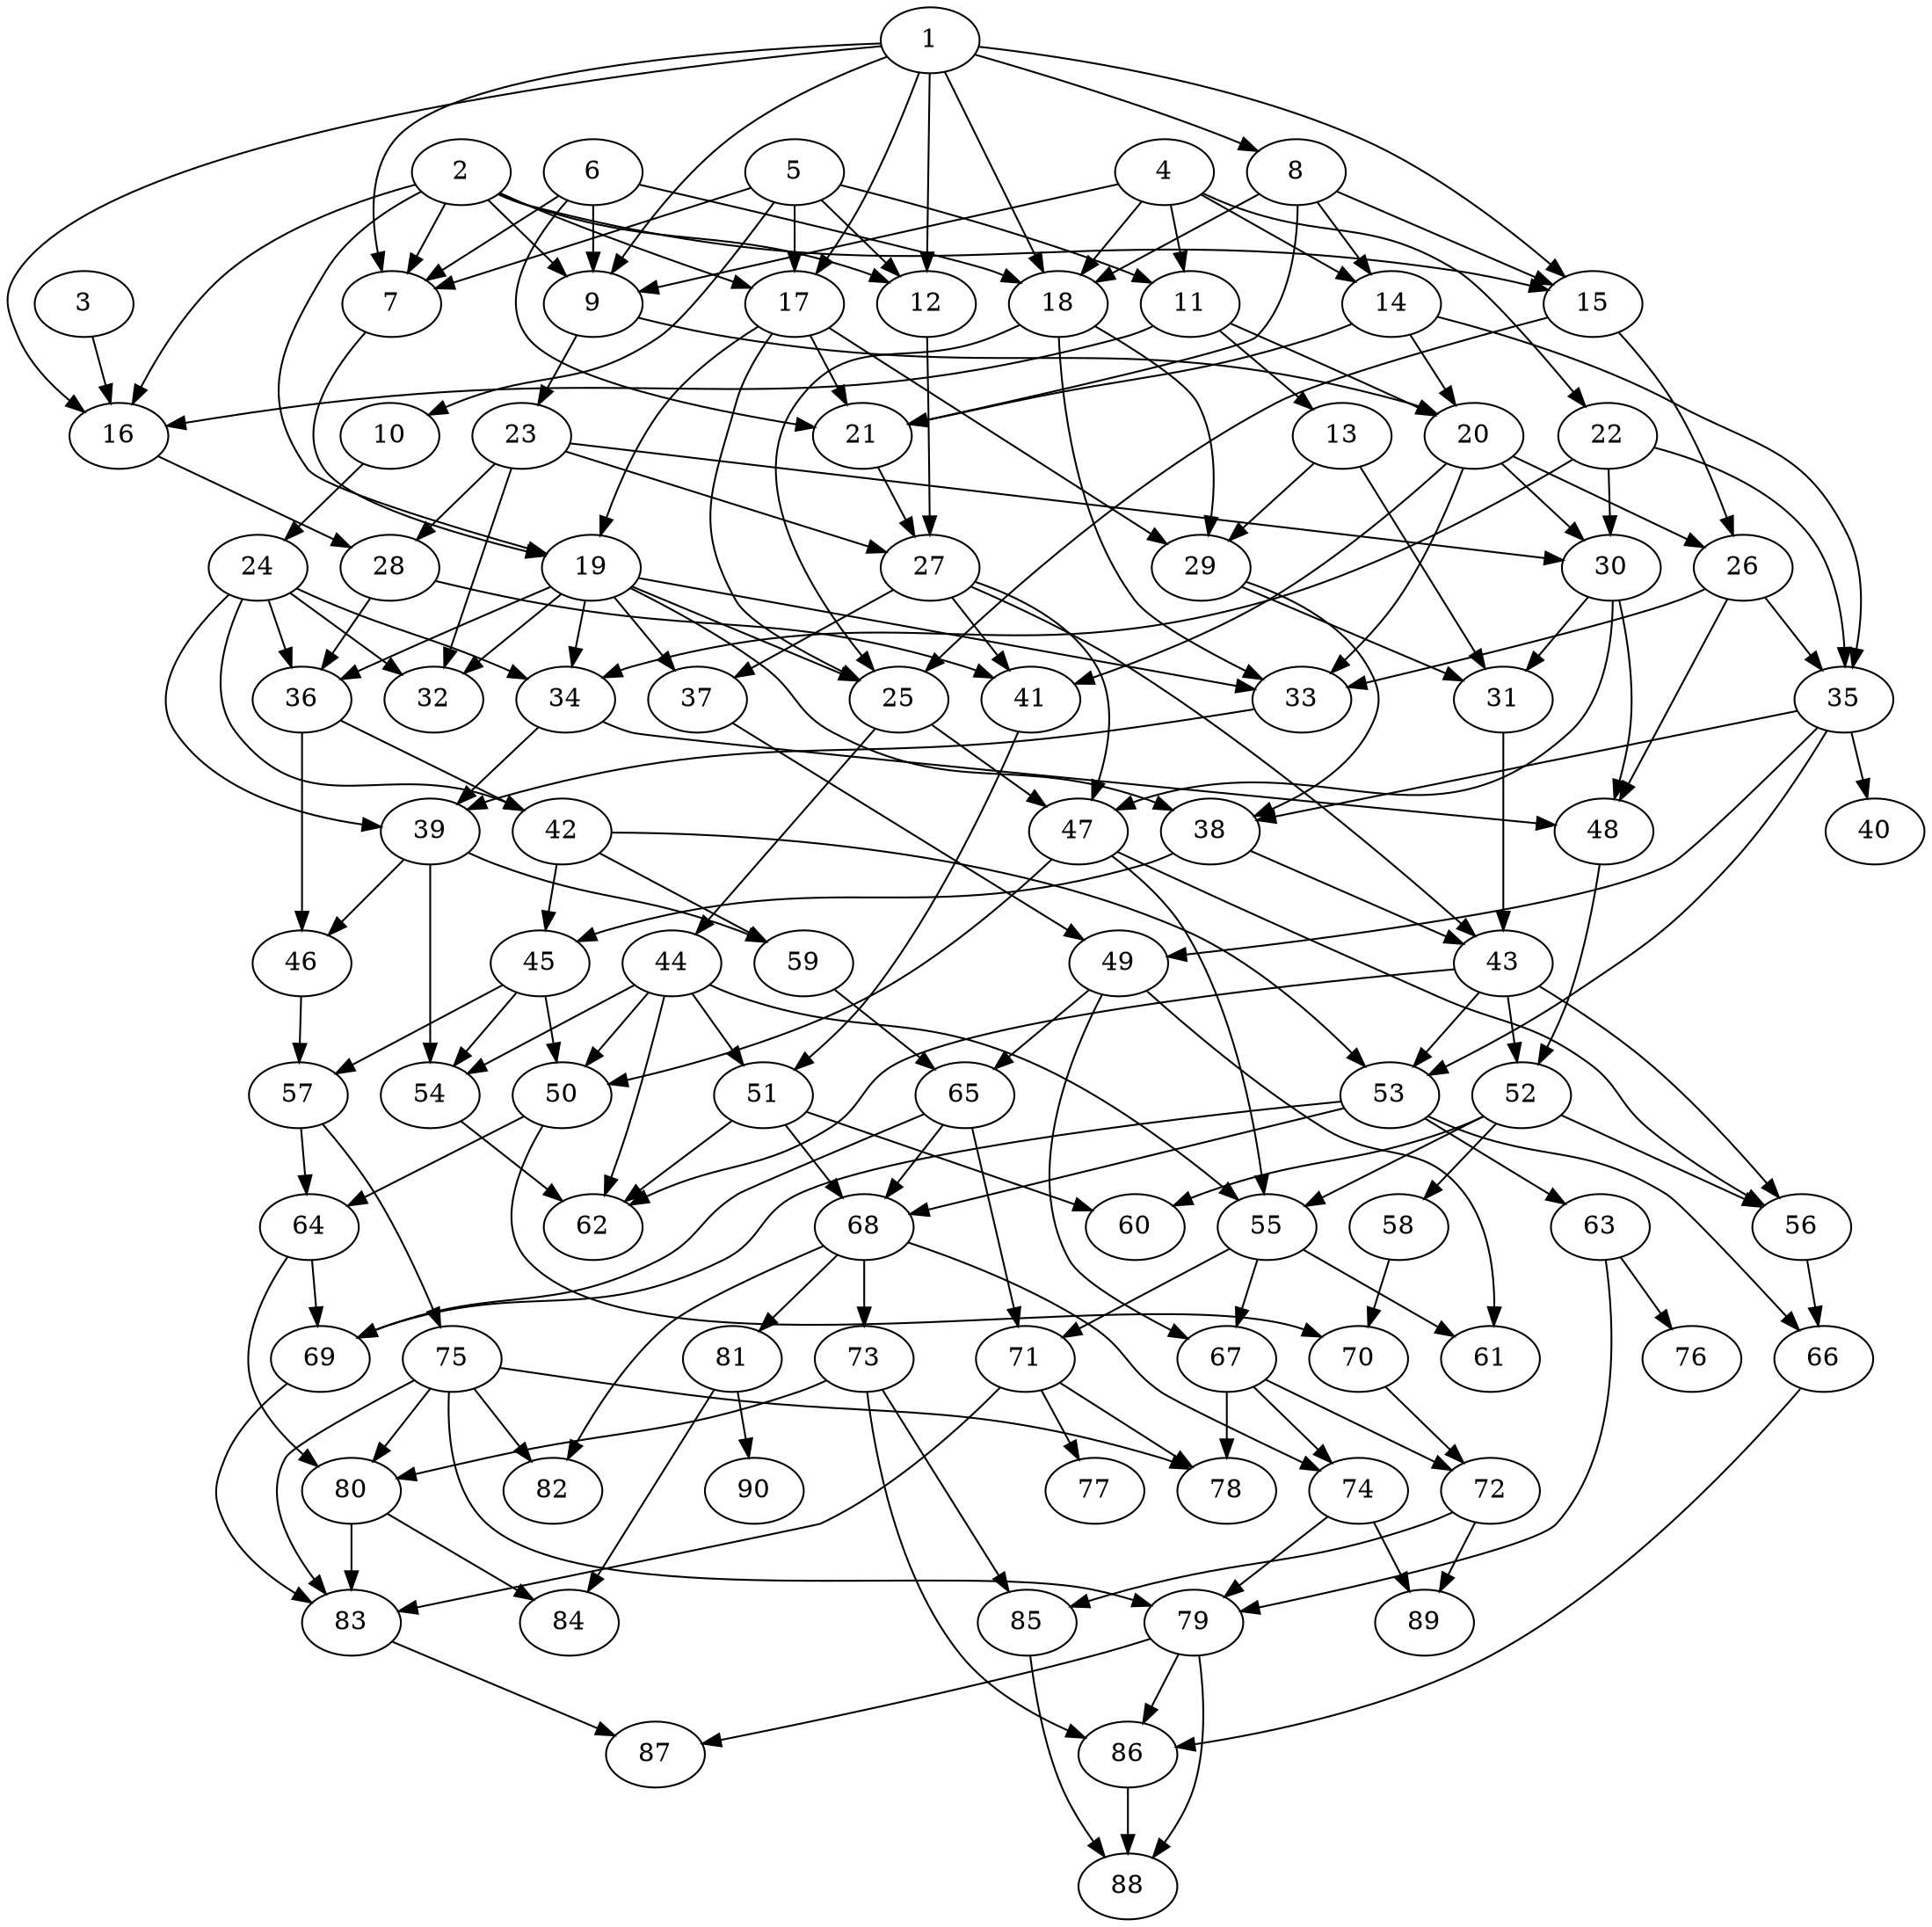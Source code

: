 // DAG automatically generated by daggen at Wed Apr 12 12:21:18 2017
// ./daggen --dot -n 90 --jump=3 --fat=0.4 --regularity=0.4 --density=0.6 
digraph G {
  1 [size="782757789696", alpha="0.07"]
  1 -> 7 [size ="679477248"]
  1 -> 8 [size ="679477248"]
  1 -> 9 [size ="679477248"]
  1 -> 12 [size ="679477248"]
  1 -> 15 [size ="679477248"]
  1 -> 16 [size ="679477248"]
  1 -> 17 [size ="679477248"]
  1 -> 18 [size ="679477248"]
  2 [size="11900958138", alpha="0.18"]
  2 -> 7 [size ="209715200"]
  2 -> 9 [size ="209715200"]
  2 -> 12 [size ="209715200"]
  2 -> 15 [size ="209715200"]
  2 -> 16 [size ="209715200"]
  2 -> 17 [size ="209715200"]
  2 -> 19 [size ="209715200"]
  3 [size="14714463931", alpha="0.04"]
  3 -> 16 [size ="838860800"]
  4 [size="368293445632", alpha="0.06"]
  4 -> 9 [size ="411041792"]
  4 -> 11 [size ="411041792"]
  4 -> 14 [size ="411041792"]
  4 -> 18 [size ="411041792"]
  4 -> 22 [size ="411041792"]
  5 [size="548273752", alpha="0.16"]
  5 -> 7 [size ="33554432"]
  5 -> 10 [size ="33554432"]
  5 -> 11 [size ="33554432"]
  5 -> 12 [size ="33554432"]
  5 -> 17 [size ="33554432"]
  6 [size="549755813888", alpha="0.14"]
  6 -> 7 [size ="536870912"]
  6 -> 9 [size ="536870912"]
  6 -> 18 [size ="536870912"]
  6 -> 21 [size ="536870912"]
  7 [size="550444016798", alpha="0.18"]
  7 -> 19 [size ="679477248"]
  8 [size="54132267312", alpha="0.00"]
  8 -> 14 [size ="75497472"]
  8 -> 15 [size ="75497472"]
  8 -> 18 [size ="75497472"]
  8 -> 21 [size ="75497472"]
  9 [size="17279163746", alpha="0.18"]
  9 -> 20 [size ="301989888"]
  9 -> 23 [size ="301989888"]
  10 [size="327463208176", alpha="0.15"]
  10 -> 24 [size ="536870912"]
  11 [size="12718378026", alpha="0.01"]
  11 -> 13 [size ="301989888"]
  11 -> 16 [size ="301989888"]
  11 -> 20 [size ="301989888"]
  12 [size="335244398684", alpha="0.17"]
  12 -> 27 [size ="536870912"]
  13 [size="134217728000", alpha="0.04"]
  13 -> 29 [size ="209715200"]
  13 -> 31 [size ="209715200"]
  14 [size="83052854154", alpha="0.08"]
  14 -> 20 [size ="301989888"]
  14 -> 21 [size ="301989888"]
  14 -> 35 [size ="301989888"]
  15 [size="231928233984", alpha="0.13"]
  15 -> 25 [size ="301989888"]
  15 -> 26 [size ="301989888"]
  16 [size="3016371845", alpha="0.19"]
  16 -> 28 [size ="209715200"]
  17 [size="1073741824000", alpha="0.15"]
  17 -> 19 [size ="838860800"]
  17 -> 21 [size ="838860800"]
  17 -> 25 [size ="838860800"]
  17 -> 29 [size ="838860800"]
  18 [size="68719476736", alpha="0.15"]
  18 -> 25 [size ="134217728"]
  18 -> 29 [size ="134217728"]
  18 -> 33 [size ="134217728"]
  19 [size="68719476736", alpha="0.01"]
  19 -> 25 [size ="134217728"]
  19 -> 32 [size ="134217728"]
  19 -> 33 [size ="134217728"]
  19 -> 34 [size ="134217728"]
  19 -> 36 [size ="134217728"]
  19 -> 37 [size ="134217728"]
  19 -> 38 [size ="134217728"]
  20 [size="242711761032", alpha="0.03"]
  20 -> 26 [size ="536870912"]
  20 -> 30 [size ="536870912"]
  20 -> 33 [size ="536870912"]
  20 -> 41 [size ="536870912"]
  21 [size="541949842356", alpha="0.04"]
  21 -> 27 [size ="536870912"]
  22 [size="368293445632", alpha="0.01"]
  22 -> 30 [size ="411041792"]
  22 -> 34 [size ="411041792"]
  22 -> 35 [size ="411041792"]
  23 [size="68719476736", alpha="0.15"]
  23 -> 27 [size ="134217728"]
  23 -> 28 [size ="134217728"]
  23 -> 30 [size ="134217728"]
  23 -> 32 [size ="134217728"]
  24 [size="661528967626", alpha="0.20"]
  24 -> 32 [size ="838860800"]
  24 -> 34 [size ="838860800"]
  24 -> 36 [size ="838860800"]
  24 -> 39 [size ="838860800"]
  24 -> 42 [size ="838860800"]
  25 [size="200846788458", alpha="0.13"]
  25 -> 44 [size ="209715200"]
  25 -> 47 [size ="209715200"]
  26 [size="28991029248", alpha="0.10"]
  26 -> 33 [size ="75497472"]
  26 -> 35 [size ="75497472"]
  26 -> 48 [size ="75497472"]
  27 [size="202489337549", alpha="0.07"]
  27 -> 37 [size ="411041792"]
  27 -> 41 [size ="411041792"]
  27 -> 43 [size ="411041792"]
  27 -> 47 [size ="411041792"]
  28 [size="6619363260", alpha="0.01"]
  28 -> 36 [size ="209715200"]
  28 -> 41 [size ="209715200"]
  29 [size="1269270719926", alpha="0.11"]
  29 -> 31 [size ="838860800"]
  29 -> 38 [size ="838860800"]
  30 [size="4209789034", alpha="0.08"]
  30 -> 31 [size ="75497472"]
  30 -> 47 [size ="75497472"]
  30 -> 48 [size ="75497472"]
  31 [size="14902347338", alpha="0.15"]
  31 -> 43 [size ="536870912"]
  32 [size="29061447888", alpha="0.03"]
  33 [size="134217728000", alpha="0.12"]
  33 -> 39 [size ="209715200"]
  34 [size="8100577709", alpha="0.06"]
  34 -> 39 [size ="411041792"]
  34 -> 48 [size ="411041792"]
  35 [size="216634375657", alpha="0.16"]
  35 -> 38 [size ="209715200"]
  35 -> 40 [size ="209715200"]
  35 -> 49 [size ="209715200"]
  35 -> 53 [size ="209715200"]
  36 [size="8589934592", alpha="0.20"]
  36 -> 42 [size ="33554432"]
  36 -> 46 [size ="33554432"]
  37 [size="9285484156", alpha="0.04"]
  37 -> 49 [size ="33554432"]
  38 [size="1073741824000", alpha="0.13"]
  38 -> 43 [size ="838860800"]
  38 -> 45 [size ="838860800"]
  39 [size="19749174749", alpha="0.06"]
  39 -> 46 [size ="411041792"]
  39 -> 54 [size ="411041792"]
  39 -> 59 [size ="411041792"]
  40 [size="4407624753", alpha="0.18"]
  41 [size="8679575044", alpha="0.05"]
  41 -> 51 [size ="411041792"]
  42 [size="8452935598", alpha="0.17"]
  42 -> 45 [size ="209715200"]
  42 -> 53 [size ="209715200"]
  42 -> 59 [size ="209715200"]
  43 [size="34225803247", alpha="0.04"]
  43 -> 52 [size ="75497472"]
  43 -> 53 [size ="75497472"]
  43 -> 56 [size ="75497472"]
  43 -> 62 [size ="75497472"]
  44 [size="172857397523", alpha="0.09"]
  44 -> 50 [size ="209715200"]
  44 -> 51 [size ="209715200"]
  44 -> 54 [size ="209715200"]
  44 -> 55 [size ="209715200"]
  44 -> 62 [size ="209715200"]
  45 [size="392091373843", alpha="0.09"]
  45 -> 50 [size ="301989888"]
  45 -> 54 [size ="301989888"]
  45 -> 57 [size ="301989888"]
  46 [size="483613783216", alpha="0.11"]
  46 -> 57 [size ="838860800"]
  47 [size="853572442033", alpha="0.10"]
  47 -> 50 [size ="838860800"]
  47 -> 55 [size ="838860800"]
  47 -> 56 [size ="838860800"]
  48 [size="9546846395", alpha="0.04"]
  48 -> 52 [size ="411041792"]
  49 [size="231928233984", alpha="0.19"]
  49 -> 61 [size ="301989888"]
  49 -> 65 [size ="301989888"]
  49 -> 67 [size ="301989888"]
  50 [size="19067625898", alpha="0.13"]
  50 -> 64 [size ="301989888"]
  50 -> 70 [size ="301989888"]
  51 [size="28991029248", alpha="0.12"]
  51 -> 60 [size ="75497472"]
  51 -> 62 [size ="75497472"]
  51 -> 68 [size ="75497472"]
  52 [size="782757789696", alpha="0.08"]
  52 -> 55 [size ="679477248"]
  52 -> 56 [size ="679477248"]
  52 -> 58 [size ="679477248"]
  52 -> 60 [size ="679477248"]
  53 [size="32835819212", alpha="0.17"]
  53 -> 63 [size ="679477248"]
  53 -> 66 [size ="679477248"]
  53 -> 68 [size ="679477248"]
  53 -> 69 [size ="679477248"]
  54 [size="1073741824000", alpha="0.18"]
  54 -> 62 [size ="838860800"]
  55 [size="8818642764", alpha="0.05"]
  55 -> 61 [size ="411041792"]
  55 -> 67 [size ="411041792"]
  55 -> 71 [size ="411041792"]
  56 [size="16471316470", alpha="0.00"]
  56 -> 66 [size ="301989888"]
  57 [size="31518986328", alpha="0.05"]
  57 -> 64 [size ="536870912"]
  57 -> 75 [size ="536870912"]
  58 [size="1142475000104", alpha="0.02"]
  58 -> 70 [size ="838860800"]
  59 [size="28991029248", alpha="0.02"]
  59 -> 65 [size ="75497472"]
  60 [size="782757789696", alpha="0.15"]
  61 [size="234674843347", alpha="0.08"]
  62 [size="329828661842", alpha="0.00"]
  63 [size="68719476736", alpha="0.15"]
  63 -> 76 [size ="134217728"]
  63 -> 79 [size ="134217728"]
  64 [size="19419223047", alpha="0.07"]
  64 -> 69 [size ="411041792"]
  64 -> 80 [size ="411041792"]
  65 [size="517632720252", alpha="0.10"]
  65 -> 68 [size ="411041792"]
  65 -> 69 [size ="411041792"]
  65 -> 71 [size ="411041792"]
  66 [size="267357262154", alpha="0.14"]
  66 -> 86 [size ="301989888"]
  67 [size="71397270612", alpha="0.03"]
  67 -> 72 [size ="134217728"]
  67 -> 74 [size ="134217728"]
  67 -> 78 [size ="134217728"]
  68 [size="21390710431", alpha="0.09"]
  68 -> 73 [size ="838860800"]
  68 -> 74 [size ="838860800"]
  68 -> 81 [size ="838860800"]
  68 -> 82 [size ="838860800"]
  69 [size="19419638970", alpha="0.03"]
  69 -> 83 [size ="536870912"]
  70 [size="153957058006", alpha="0.15"]
  70 -> 72 [size ="301989888"]
  71 [size="1073741824000", alpha="0.12"]
  71 -> 77 [size ="838860800"]
  71 -> 78 [size ="838860800"]
  71 -> 83 [size ="838860800"]
  72 [size="1675587417", alpha="0.15"]
  72 -> 85 [size ="75497472"]
  72 -> 89 [size ="75497472"]
  73 [size="30050806216", alpha="0.10"]
  73 -> 80 [size ="838860800"]
  73 -> 85 [size ="838860800"]
  73 -> 86 [size ="838860800"]
  74 [size="1073741824000", alpha="0.05"]
  74 -> 79 [size ="838860800"]
  74 -> 89 [size ="838860800"]
  75 [size="8589934592", alpha="0.01"]
  75 -> 78 [size ="33554432"]
  75 -> 79 [size ="33554432"]
  75 -> 80 [size ="33554432"]
  75 -> 82 [size ="33554432"]
  75 -> 83 [size ="33554432"]
  76 [size="3465727518", alpha="0.01"]
  77 [size="19802344046", alpha="0.06"]
  78 [size="368293445632", alpha="0.12"]
  79 [size="26137157411", alpha="0.19"]
  79 -> 86 [size ="679477248"]
  79 -> 87 [size ="679477248"]
  79 -> 88 [size ="679477248"]
  80 [size="8482742402", alpha="0.16"]
  80 -> 83 [size ="679477248"]
  80 -> 84 [size ="679477248"]
  81 [size="611488160589", alpha="0.11"]
  81 -> 84 [size ="411041792"]
  81 -> 90 [size ="411041792"]
  82 [size="549755813888", alpha="0.15"]
  83 [size="159626148217", alpha="0.16"]
  83 -> 87 [size ="301989888"]
  84 [size="7812248183", alpha="0.07"]
  85 [size="5019894534", alpha="0.06"]
  85 -> 88 [size ="536870912"]
  86 [size="134217728000", alpha="0.04"]
  86 -> 88 [size ="209715200"]
  87 [size="68719476736", alpha="0.02"]
  88 [size="3985255375", alpha="0.14"]
  89 [size="549755813888", alpha="0.08"]
  90 [size="4811621785", alpha="0.02"]
}
